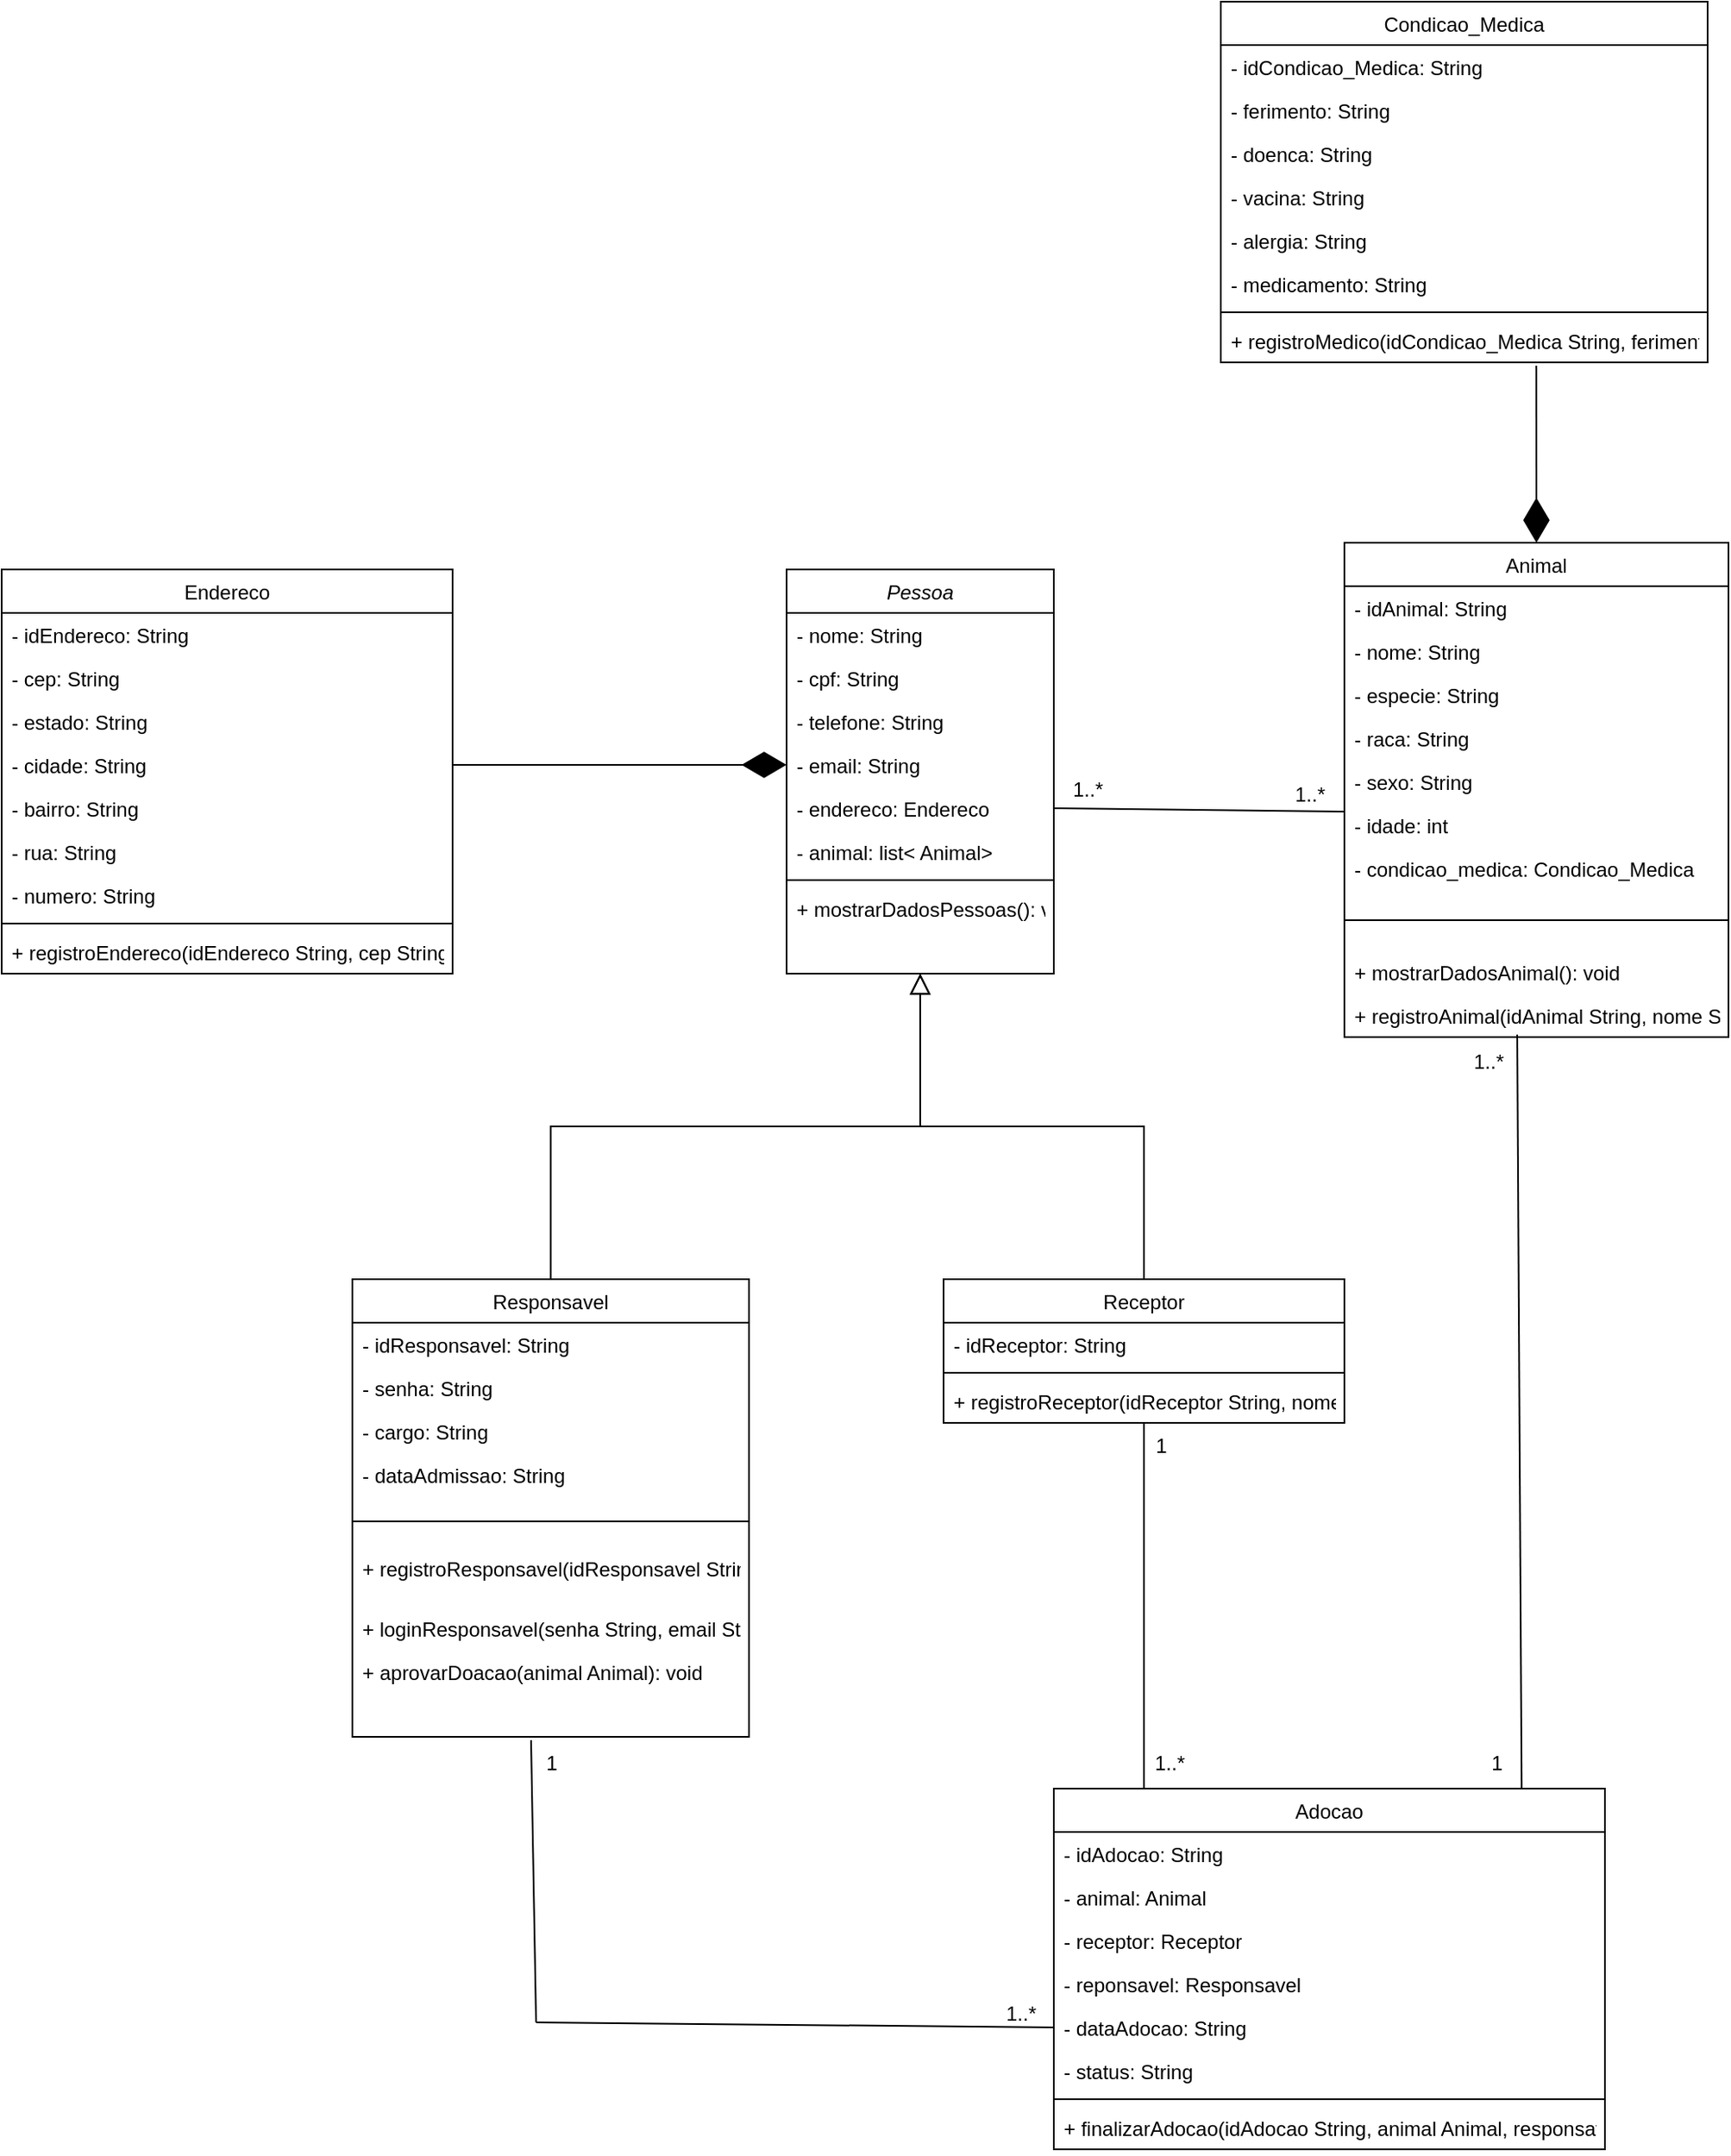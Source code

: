 <mxfile version="26.0.11">
  <diagram id="C5RBs43oDa-KdzZeNtuy" name="Page-1">
    <mxGraphModel grid="1" page="1" gridSize="10" guides="1" tooltips="1" connect="1" arrows="1" fold="1" pageScale="1" pageWidth="827" pageHeight="1169" math="0" shadow="0">
      <root>
        <mxCell id="WIyWlLk6GJQsqaUBKTNV-0" />
        <mxCell id="WIyWlLk6GJQsqaUBKTNV-1" parent="WIyWlLk6GJQsqaUBKTNV-0" />
        <mxCell id="zkfFHV4jXpPFQw0GAbJ--0" value="Pessoa" style="swimlane;fontStyle=2;align=center;verticalAlign=top;childLayout=stackLayout;horizontal=1;startSize=26;horizontalStack=0;resizeParent=1;resizeLast=0;collapsible=1;marginBottom=0;rounded=0;shadow=0;strokeWidth=1;" vertex="1" parent="WIyWlLk6GJQsqaUBKTNV-1">
          <mxGeometry x="200" y="90" width="160" height="242" as="geometry">
            <mxRectangle x="220" y="120" width="160" height="26" as="alternateBounds" />
          </mxGeometry>
        </mxCell>
        <mxCell id="zkfFHV4jXpPFQw0GAbJ--1" value="- nome: String" style="text;align=left;verticalAlign=top;spacingLeft=4;spacingRight=4;overflow=hidden;rotatable=0;points=[[0,0.5],[1,0.5]];portConstraint=eastwest;" vertex="1" parent="zkfFHV4jXpPFQw0GAbJ--0">
          <mxGeometry y="26" width="160" height="26" as="geometry" />
        </mxCell>
        <mxCell id="QT39vf-UIsGf75uR54RS-29" value="- cpf: String" style="text;align=left;verticalAlign=top;spacingLeft=4;spacingRight=4;overflow=hidden;rotatable=0;points=[[0,0.5],[1,0.5]];portConstraint=eastwest;rounded=0;shadow=0;html=0;" vertex="1" parent="zkfFHV4jXpPFQw0GAbJ--0">
          <mxGeometry y="52" width="160" height="26" as="geometry" />
        </mxCell>
        <mxCell id="zkfFHV4jXpPFQw0GAbJ--2" value="- telefone: String" style="text;align=left;verticalAlign=top;spacingLeft=4;spacingRight=4;overflow=hidden;rotatable=0;points=[[0,0.5],[1,0.5]];portConstraint=eastwest;rounded=0;shadow=0;html=0;" vertex="1" parent="zkfFHV4jXpPFQw0GAbJ--0">
          <mxGeometry y="78" width="160" height="26" as="geometry" />
        </mxCell>
        <mxCell id="zkfFHV4jXpPFQw0GAbJ--3" value="- email: String" style="text;align=left;verticalAlign=top;spacingLeft=4;spacingRight=4;overflow=hidden;rotatable=0;points=[[0,0.5],[1,0.5]];portConstraint=eastwest;rounded=0;shadow=0;html=0;" vertex="1" parent="zkfFHV4jXpPFQw0GAbJ--0">
          <mxGeometry y="104" width="160" height="26" as="geometry" />
        </mxCell>
        <mxCell id="9Z2bEuurKF40P3JZWGjA-0" value="- endereco: Endereco" style="text;align=left;verticalAlign=top;spacingLeft=4;spacingRight=4;overflow=hidden;rotatable=0;points=[[0,0.5],[1,0.5]];portConstraint=eastwest;rounded=0;shadow=0;html=0;" vertex="1" parent="zkfFHV4jXpPFQw0GAbJ--0">
          <mxGeometry y="130" width="160" height="26" as="geometry" />
        </mxCell>
        <mxCell id="QT39vf-UIsGf75uR54RS-1" value="- animal: list&lt; Animal&gt;" style="text;align=left;verticalAlign=top;spacingLeft=4;spacingRight=4;overflow=hidden;rotatable=0;points=[[0,0.5],[1,0.5]];portConstraint=eastwest;rounded=0;shadow=0;html=0;" vertex="1" parent="zkfFHV4jXpPFQw0GAbJ--0">
          <mxGeometry y="156" width="160" height="26" as="geometry" />
        </mxCell>
        <mxCell id="zkfFHV4jXpPFQw0GAbJ--4" value="" style="line;html=1;strokeWidth=1;align=left;verticalAlign=middle;spacingTop=-1;spacingLeft=3;spacingRight=3;rotatable=0;labelPosition=right;points=[];portConstraint=eastwest;" vertex="1" parent="zkfFHV4jXpPFQw0GAbJ--0">
          <mxGeometry y="182" width="160" height="8" as="geometry" />
        </mxCell>
        <mxCell id="YMWGWKalasAjN-4WCuck-0" value="+ mostrarDadosPessoas(): void" style="text;align=left;verticalAlign=top;spacingLeft=4;spacingRight=4;overflow=hidden;rotatable=0;points=[[0,0.5],[1,0.5]];portConstraint=eastwest;" vertex="1" parent="zkfFHV4jXpPFQw0GAbJ--0">
          <mxGeometry y="190" width="160" height="26" as="geometry" />
        </mxCell>
        <mxCell id="zkfFHV4jXpPFQw0GAbJ--6" value="Responsavel" style="swimlane;fontStyle=0;align=center;verticalAlign=top;childLayout=stackLayout;horizontal=1;startSize=26;horizontalStack=0;resizeParent=1;resizeLast=0;collapsible=1;marginBottom=0;rounded=0;shadow=0;strokeWidth=1;" vertex="1" parent="WIyWlLk6GJQsqaUBKTNV-1">
          <mxGeometry x="-60" y="515" width="237.5" height="274" as="geometry">
            <mxRectangle x="130" y="380" width="160" height="26" as="alternateBounds" />
          </mxGeometry>
        </mxCell>
        <mxCell id="kYfLX-FjjKiQMrZhyem9-5" value="- idResponsavel: String" style="text;align=left;verticalAlign=top;spacingLeft=4;spacingRight=4;overflow=hidden;rotatable=0;points=[[0,0.5],[1,0.5]];portConstraint=eastwest;" vertex="1" parent="zkfFHV4jXpPFQw0GAbJ--6">
          <mxGeometry y="26" width="237.5" height="26" as="geometry" />
        </mxCell>
        <mxCell id="kYfLX-FjjKiQMrZhyem9-8" value="- senha: String" style="text;align=left;verticalAlign=top;spacingLeft=4;spacingRight=4;overflow=hidden;rotatable=0;points=[[0,0.5],[1,0.5]];portConstraint=eastwest;" vertex="1" parent="zkfFHV4jXpPFQw0GAbJ--6">
          <mxGeometry y="52" width="237.5" height="26" as="geometry" />
        </mxCell>
        <mxCell id="YMWGWKalasAjN-4WCuck-5" value="- cargo: String" style="text;align=left;verticalAlign=top;spacingLeft=4;spacingRight=4;overflow=hidden;rotatable=0;points=[[0,0.5],[1,0.5]];portConstraint=eastwest;" vertex="1" parent="zkfFHV4jXpPFQw0GAbJ--6">
          <mxGeometry y="78" width="237.5" height="26" as="geometry" />
        </mxCell>
        <mxCell id="YMWGWKalasAjN-4WCuck-6" value="- dataAdmissao: String" style="text;align=left;verticalAlign=top;spacingLeft=4;spacingRight=4;overflow=hidden;rotatable=0;points=[[0,0.5],[1,0.5]];portConstraint=eastwest;" vertex="1" parent="zkfFHV4jXpPFQw0GAbJ--6">
          <mxGeometry y="104" width="237.5" height="26" as="geometry" />
        </mxCell>
        <mxCell id="zkfFHV4jXpPFQw0GAbJ--9" value="" style="line;html=1;strokeWidth=1;align=left;verticalAlign=middle;spacingTop=-1;spacingLeft=3;spacingRight=3;rotatable=0;labelPosition=right;points=[];portConstraint=eastwest;" vertex="1" parent="zkfFHV4jXpPFQw0GAbJ--6">
          <mxGeometry y="130" width="237.5" height="30" as="geometry" />
        </mxCell>
        <mxCell id="iggTHyTk09YrWUGzFGei-0" value="+ registroResponsavel(idResponsavel String, senha String nome String, cpf String, telefone String, email String, endereco String, animal Animal, cargo String, dataAdmissao String): String" style="text;align=left;verticalAlign=top;spacingLeft=4;spacingRight=4;overflow=hidden;rotatable=0;points=[[0,0.5],[1,0.5]];portConstraint=eastwest;" vertex="1" parent="zkfFHV4jXpPFQw0GAbJ--6">
          <mxGeometry y="160" width="237.5" height="36" as="geometry" />
        </mxCell>
        <mxCell id="kYfLX-FjjKiQMrZhyem9-7" value="+ loginResponsavel(senha String, email String): void" style="text;align=left;verticalAlign=top;spacingLeft=4;spacingRight=4;overflow=hidden;rotatable=0;points=[[0,0.5],[1,0.5]];portConstraint=eastwest;" vertex="1" parent="zkfFHV4jXpPFQw0GAbJ--6">
          <mxGeometry y="196" width="237.5" height="26" as="geometry" />
        </mxCell>
        <mxCell id="e-tE2XDK8XugVFlL334Y-2" value="+ aprovarDoacao(animal Animal): void" style="text;align=left;verticalAlign=top;spacingLeft=4;spacingRight=4;overflow=hidden;rotatable=0;points=[[0,0.5],[1,0.5]];portConstraint=eastwest;" vertex="1" parent="zkfFHV4jXpPFQw0GAbJ--6">
          <mxGeometry y="222" width="237.5" height="26" as="geometry" />
        </mxCell>
        <mxCell id="zkfFHV4jXpPFQw0GAbJ--12" value="" style="endArrow=block;endSize=10;endFill=0;shadow=0;strokeWidth=1;rounded=0;curved=0;edgeStyle=elbowEdgeStyle;elbow=vertical;" edge="1" parent="WIyWlLk6GJQsqaUBKTNV-1" source="zkfFHV4jXpPFQw0GAbJ--6" target="zkfFHV4jXpPFQw0GAbJ--0">
          <mxGeometry width="160" relative="1" as="geometry">
            <mxPoint x="200" y="203" as="sourcePoint" />
            <mxPoint x="200" y="203" as="targetPoint" />
          </mxGeometry>
        </mxCell>
        <mxCell id="zkfFHV4jXpPFQw0GAbJ--13" value="Receptor" style="swimlane;fontStyle=0;align=center;verticalAlign=top;childLayout=stackLayout;horizontal=1;startSize=26;horizontalStack=0;resizeParent=1;resizeLast=0;collapsible=1;marginBottom=0;rounded=0;shadow=0;strokeWidth=1;" vertex="1" parent="WIyWlLk6GJQsqaUBKTNV-1">
          <mxGeometry x="294" y="515" width="240" height="86" as="geometry">
            <mxRectangle x="340" y="380" width="170" height="26" as="alternateBounds" />
          </mxGeometry>
        </mxCell>
        <mxCell id="kYfLX-FjjKiQMrZhyem9-9" value="- idReceptor: String" style="text;align=left;verticalAlign=top;spacingLeft=4;spacingRight=4;overflow=hidden;rotatable=0;points=[[0,0.5],[1,0.5]];portConstraint=eastwest;" vertex="1" parent="zkfFHV4jXpPFQw0GAbJ--13">
          <mxGeometry y="26" width="240" height="26" as="geometry" />
        </mxCell>
        <mxCell id="zkfFHV4jXpPFQw0GAbJ--15" value="" style="line;html=1;strokeWidth=1;align=left;verticalAlign=middle;spacingTop=-1;spacingLeft=3;spacingRight=3;rotatable=0;labelPosition=right;points=[];portConstraint=eastwest;" vertex="1" parent="zkfFHV4jXpPFQw0GAbJ--13">
          <mxGeometry y="52" width="240" height="8" as="geometry" />
        </mxCell>
        <mxCell id="QT39vf-UIsGf75uR54RS-3" value="+ registroReceptor(idReceptor String, nome String, cpf String, telefone String, email String, endereco Endereco, animal Animal): String" style="text;align=left;verticalAlign=top;spacingLeft=4;spacingRight=4;overflow=hidden;rotatable=0;points=[[0,0.5],[1,0.5]];portConstraint=eastwest;" vertex="1" parent="zkfFHV4jXpPFQw0GAbJ--13">
          <mxGeometry y="60" width="240" height="26" as="geometry" />
        </mxCell>
        <mxCell id="zkfFHV4jXpPFQw0GAbJ--16" value="" style="endArrow=block;endSize=10;endFill=0;shadow=0;strokeWidth=1;rounded=0;curved=0;edgeStyle=elbowEdgeStyle;elbow=vertical;" edge="1" parent="WIyWlLk6GJQsqaUBKTNV-1" source="zkfFHV4jXpPFQw0GAbJ--13" target="zkfFHV4jXpPFQw0GAbJ--0">
          <mxGeometry width="160" relative="1" as="geometry">
            <mxPoint x="210" y="373" as="sourcePoint" />
            <mxPoint x="310" y="271" as="targetPoint" />
          </mxGeometry>
        </mxCell>
        <mxCell id="9Z2bEuurKF40P3JZWGjA-1" value="Endereco" style="swimlane;fontStyle=0;align=center;verticalAlign=top;childLayout=stackLayout;horizontal=1;startSize=26;horizontalStack=0;resizeParent=1;resizeLast=0;collapsible=1;marginBottom=0;rounded=0;shadow=0;strokeWidth=1;" vertex="1" parent="WIyWlLk6GJQsqaUBKTNV-1">
          <mxGeometry x="-270" y="90" width="270" height="242" as="geometry">
            <mxRectangle x="220" y="120" width="160" height="26" as="alternateBounds" />
          </mxGeometry>
        </mxCell>
        <mxCell id="kYfLX-FjjKiQMrZhyem9-4" value="- idEndereco: String" style="text;align=left;verticalAlign=top;spacingLeft=4;spacingRight=4;overflow=hidden;rotatable=0;points=[[0,0.5],[1,0.5]];portConstraint=eastwest;" vertex="1" parent="9Z2bEuurKF40P3JZWGjA-1">
          <mxGeometry y="26" width="270" height="26" as="geometry" />
        </mxCell>
        <mxCell id="9Z2bEuurKF40P3JZWGjA-2" value="- cep: String" style="text;align=left;verticalAlign=top;spacingLeft=4;spacingRight=4;overflow=hidden;rotatable=0;points=[[0,0.5],[1,0.5]];portConstraint=eastwest;" vertex="1" parent="9Z2bEuurKF40P3JZWGjA-1">
          <mxGeometry y="52" width="270" height="26" as="geometry" />
        </mxCell>
        <mxCell id="9Z2bEuurKF40P3JZWGjA-3" value="- estado: String" style="text;align=left;verticalAlign=top;spacingLeft=4;spacingRight=4;overflow=hidden;rotatable=0;points=[[0,0.5],[1,0.5]];portConstraint=eastwest;rounded=0;shadow=0;html=0;" vertex="1" parent="9Z2bEuurKF40P3JZWGjA-1">
          <mxGeometry y="78" width="270" height="26" as="geometry" />
        </mxCell>
        <mxCell id="9Z2bEuurKF40P3JZWGjA-4" value="- cidade: String" style="text;align=left;verticalAlign=top;spacingLeft=4;spacingRight=4;overflow=hidden;rotatable=0;points=[[0,0.5],[1,0.5]];portConstraint=eastwest;rounded=0;shadow=0;html=0;" vertex="1" parent="9Z2bEuurKF40P3JZWGjA-1">
          <mxGeometry y="104" width="270" height="26" as="geometry" />
        </mxCell>
        <mxCell id="9Z2bEuurKF40P3JZWGjA-5" value="- bairro: String" style="text;align=left;verticalAlign=top;spacingLeft=4;spacingRight=4;overflow=hidden;rotatable=0;points=[[0,0.5],[1,0.5]];portConstraint=eastwest;rounded=0;shadow=0;html=0;" vertex="1" parent="9Z2bEuurKF40P3JZWGjA-1">
          <mxGeometry y="130" width="270" height="26" as="geometry" />
        </mxCell>
        <mxCell id="9Z2bEuurKF40P3JZWGjA-9" value="- rua: String" style="text;align=left;verticalAlign=top;spacingLeft=4;spacingRight=4;overflow=hidden;rotatable=0;points=[[0,0.5],[1,0.5]];portConstraint=eastwest;rounded=0;shadow=0;html=0;" vertex="1" parent="9Z2bEuurKF40P3JZWGjA-1">
          <mxGeometry y="156" width="270" height="26" as="geometry" />
        </mxCell>
        <mxCell id="9Z2bEuurKF40P3JZWGjA-8" value="- numero: String" style="text;align=left;verticalAlign=top;spacingLeft=4;spacingRight=4;overflow=hidden;rotatable=0;points=[[0,0.5],[1,0.5]];portConstraint=eastwest;rounded=0;shadow=0;html=0;" vertex="1" parent="9Z2bEuurKF40P3JZWGjA-1">
          <mxGeometry y="182" width="270" height="26" as="geometry" />
        </mxCell>
        <mxCell id="9Z2bEuurKF40P3JZWGjA-6" value="" style="line;html=1;strokeWidth=1;align=left;verticalAlign=middle;spacingTop=-1;spacingLeft=3;spacingRight=3;rotatable=0;labelPosition=right;points=[];portConstraint=eastwest;" vertex="1" parent="9Z2bEuurKF40P3JZWGjA-1">
          <mxGeometry y="208" width="270" height="8" as="geometry" />
        </mxCell>
        <mxCell id="fqZLniDybHsy3nGuwGGw-1" value="+ registroEndereco(idEndereco String, cep String, estado String, cidade String, bairro String, rua String, numero String): String" style="text;align=left;verticalAlign=top;spacingLeft=4;spacingRight=4;overflow=hidden;rotatable=0;points=[[0,0.5],[1,0.5]];portConstraint=eastwest;" vertex="1" parent="9Z2bEuurKF40P3JZWGjA-1">
          <mxGeometry y="216" width="270" height="26" as="geometry" />
        </mxCell>
        <mxCell id="9Z2bEuurKF40P3JZWGjA-10" value="" style="endArrow=diamondThin;endFill=1;endSize=24;html=1;rounded=0;" edge="1" parent="WIyWlLk6GJQsqaUBKTNV-1" source="9Z2bEuurKF40P3JZWGjA-4" target="zkfFHV4jXpPFQw0GAbJ--3">
          <mxGeometry width="160" relative="1" as="geometry">
            <mxPoint x="40" y="210" as="sourcePoint" />
            <mxPoint x="200" y="210" as="targetPoint" />
          </mxGeometry>
        </mxCell>
        <mxCell id="QT39vf-UIsGf75uR54RS-4" value="Animal" style="swimlane;fontStyle=0;align=center;verticalAlign=top;childLayout=stackLayout;horizontal=1;startSize=26;horizontalStack=0;resizeParent=1;resizeLast=0;collapsible=1;marginBottom=0;rounded=0;shadow=0;strokeWidth=1;" vertex="1" parent="WIyWlLk6GJQsqaUBKTNV-1">
          <mxGeometry x="534" y="74" width="230" height="296" as="geometry">
            <mxRectangle x="220" y="120" width="160" height="26" as="alternateBounds" />
          </mxGeometry>
        </mxCell>
        <mxCell id="kYfLX-FjjKiQMrZhyem9-10" value="- idAnimal: String" style="text;align=left;verticalAlign=top;spacingLeft=4;spacingRight=4;overflow=hidden;rotatable=0;points=[[0,0.5],[1,0.5]];portConstraint=eastwest;" vertex="1" parent="QT39vf-UIsGf75uR54RS-4">
          <mxGeometry y="26" width="230" height="26" as="geometry" />
        </mxCell>
        <mxCell id="QT39vf-UIsGf75uR54RS-5" value="- nome: String" style="text;align=left;verticalAlign=top;spacingLeft=4;spacingRight=4;overflow=hidden;rotatable=0;points=[[0,0.5],[1,0.5]];portConstraint=eastwest;" vertex="1" parent="QT39vf-UIsGf75uR54RS-4">
          <mxGeometry y="52" width="230" height="26" as="geometry" />
        </mxCell>
        <mxCell id="QT39vf-UIsGf75uR54RS-6" value="- especie: String" style="text;align=left;verticalAlign=top;spacingLeft=4;spacingRight=4;overflow=hidden;rotatable=0;points=[[0,0.5],[1,0.5]];portConstraint=eastwest;rounded=0;shadow=0;html=0;" vertex="1" parent="QT39vf-UIsGf75uR54RS-4">
          <mxGeometry y="78" width="230" height="26" as="geometry" />
        </mxCell>
        <mxCell id="QT39vf-UIsGf75uR54RS-7" value="- raca: String" style="text;align=left;verticalAlign=top;spacingLeft=4;spacingRight=4;overflow=hidden;rotatable=0;points=[[0,0.5],[1,0.5]];portConstraint=eastwest;rounded=0;shadow=0;html=0;" vertex="1" parent="QT39vf-UIsGf75uR54RS-4">
          <mxGeometry y="104" width="230" height="26" as="geometry" />
        </mxCell>
        <mxCell id="QT39vf-UIsGf75uR54RS-30" value="- sexo: String" style="text;align=left;verticalAlign=top;spacingLeft=4;spacingRight=4;overflow=hidden;rotatable=0;points=[[0,0.5],[1,0.5]];portConstraint=eastwest;rounded=0;shadow=0;html=0;" vertex="1" parent="QT39vf-UIsGf75uR54RS-4">
          <mxGeometry y="130" width="230" height="26" as="geometry" />
        </mxCell>
        <mxCell id="QT39vf-UIsGf75uR54RS-19" value="- idade: int" style="text;align=left;verticalAlign=top;spacingLeft=4;spacingRight=4;overflow=hidden;rotatable=0;points=[[0,0.5],[1,0.5]];portConstraint=eastwest;rounded=0;shadow=0;html=0;" vertex="1" parent="QT39vf-UIsGf75uR54RS-4">
          <mxGeometry y="156" width="230" height="26" as="geometry" />
        </mxCell>
        <mxCell id="QT39vf-UIsGf75uR54RS-28" value="- condicao_medica: Condicao_Medica" style="text;align=left;verticalAlign=top;spacingLeft=4;spacingRight=4;overflow=hidden;rotatable=0;points=[[0,0.5],[1,0.5]];portConstraint=eastwest;rounded=0;shadow=0;html=0;" vertex="1" parent="QT39vf-UIsGf75uR54RS-4">
          <mxGeometry y="182" width="230" height="26" as="geometry" />
        </mxCell>
        <mxCell id="QT39vf-UIsGf75uR54RS-10" value="" style="line;html=1;strokeWidth=1;align=left;verticalAlign=middle;spacingTop=-1;spacingLeft=3;spacingRight=3;rotatable=0;labelPosition=right;points=[];portConstraint=eastwest;" vertex="1" parent="QT39vf-UIsGf75uR54RS-4">
          <mxGeometry y="208" width="230" height="36" as="geometry" />
        </mxCell>
        <mxCell id="YMWGWKalasAjN-4WCuck-1" value="+ mostrarDadosAnimal(): void" style="text;align=left;verticalAlign=top;spacingLeft=4;spacingRight=4;overflow=hidden;rotatable=0;points=[[0,0.5],[1,0.5]];portConstraint=eastwest;" vertex="1" parent="QT39vf-UIsGf75uR54RS-4">
          <mxGeometry y="244" width="230" height="26" as="geometry" />
        </mxCell>
        <mxCell id="e-tE2XDK8XugVFlL334Y-1" value="+ registroAnimal(idAnimal String, nome String especie String, raca String, sexo String, idade String, condicao_medica Condicao_Medica): String" style="text;align=left;verticalAlign=top;spacingLeft=4;spacingRight=4;overflow=hidden;rotatable=0;points=[[0,0.5],[1,0.5]];portConstraint=eastwest;" vertex="1" parent="QT39vf-UIsGf75uR54RS-4">
          <mxGeometry y="270" width="230" height="26" as="geometry" />
        </mxCell>
        <mxCell id="QT39vf-UIsGf75uR54RS-14" value="" style="endArrow=none;html=1;rounded=0;exitX=1;exitY=0.5;exitDx=0;exitDy=0;entryX=0;entryY=0.192;entryDx=0;entryDy=0;entryPerimeter=0;" edge="1" parent="WIyWlLk6GJQsqaUBKTNV-1" source="9Z2bEuurKF40P3JZWGjA-0" target="QT39vf-UIsGf75uR54RS-19">
          <mxGeometry width="50" height="50" relative="1" as="geometry">
            <mxPoint x="580" y="450" as="sourcePoint" />
            <mxPoint x="550" y="237" as="targetPoint" />
          </mxGeometry>
        </mxCell>
        <mxCell id="QT39vf-UIsGf75uR54RS-17" value="1..*" style="text;html=1;align=center;verticalAlign=middle;resizable=0;points=[];autosize=1;strokeColor=none;fillColor=none;" vertex="1" parent="WIyWlLk6GJQsqaUBKTNV-1">
          <mxGeometry x="492.5" y="210" width="40" height="30" as="geometry" />
        </mxCell>
        <mxCell id="QT39vf-UIsGf75uR54RS-20" value="Condicao_Medica" style="swimlane;fontStyle=0;align=center;verticalAlign=top;childLayout=stackLayout;horizontal=1;startSize=26;horizontalStack=0;resizeParent=1;resizeLast=0;collapsible=1;marginBottom=0;rounded=0;shadow=0;strokeWidth=1;" vertex="1" parent="WIyWlLk6GJQsqaUBKTNV-1">
          <mxGeometry x="460" y="-250" width="291.5" height="216" as="geometry">
            <mxRectangle x="220" y="120" width="160" height="26" as="alternateBounds" />
          </mxGeometry>
        </mxCell>
        <mxCell id="u-O6aWuQqDb-V-vWQGkM-0" value="- idCondicao_Medica: String" style="text;align=left;verticalAlign=top;spacingLeft=4;spacingRight=4;overflow=hidden;rotatable=0;points=[[0,0.5],[1,0.5]];portConstraint=eastwest;" vertex="1" parent="QT39vf-UIsGf75uR54RS-20">
          <mxGeometry y="26" width="291.5" height="26" as="geometry" />
        </mxCell>
        <mxCell id="QT39vf-UIsGf75uR54RS-21" value="- ferimento: String" style="text;align=left;verticalAlign=top;spacingLeft=4;spacingRight=4;overflow=hidden;rotatable=0;points=[[0,0.5],[1,0.5]];portConstraint=eastwest;" vertex="1" parent="QT39vf-UIsGf75uR54RS-20">
          <mxGeometry y="52" width="291.5" height="26" as="geometry" />
        </mxCell>
        <mxCell id="QT39vf-UIsGf75uR54RS-22" value="- doenca: String" style="text;align=left;verticalAlign=top;spacingLeft=4;spacingRight=4;overflow=hidden;rotatable=0;points=[[0,0.5],[1,0.5]];portConstraint=eastwest;rounded=0;shadow=0;html=0;" vertex="1" parent="QT39vf-UIsGf75uR54RS-20">
          <mxGeometry y="78" width="291.5" height="26" as="geometry" />
        </mxCell>
        <mxCell id="QT39vf-UIsGf75uR54RS-23" value="- vacina: String" style="text;align=left;verticalAlign=top;spacingLeft=4;spacingRight=4;overflow=hidden;rotatable=0;points=[[0,0.5],[1,0.5]];portConstraint=eastwest;rounded=0;shadow=0;html=0;" vertex="1" parent="QT39vf-UIsGf75uR54RS-20">
          <mxGeometry y="104" width="291.5" height="26" as="geometry" />
        </mxCell>
        <mxCell id="YMWGWKalasAjN-4WCuck-4" value="- alergia: String" style="text;align=left;verticalAlign=top;spacingLeft=4;spacingRight=4;overflow=hidden;rotatable=0;points=[[0,0.5],[1,0.5]];portConstraint=eastwest;rounded=0;shadow=0;html=0;" vertex="1" parent="QT39vf-UIsGf75uR54RS-20">
          <mxGeometry y="130" width="291.5" height="26" as="geometry" />
        </mxCell>
        <mxCell id="QT39vf-UIsGf75uR54RS-32" value="- medicamento: String" style="text;align=left;verticalAlign=top;spacingLeft=4;spacingRight=4;overflow=hidden;rotatable=0;points=[[0,0.5],[1,0.5]];portConstraint=eastwest;rounded=0;shadow=0;html=0;" vertex="1" parent="QT39vf-UIsGf75uR54RS-20">
          <mxGeometry y="156" width="291.5" height="26" as="geometry" />
        </mxCell>
        <mxCell id="QT39vf-UIsGf75uR54RS-33" value="" style="line;html=1;strokeWidth=1;align=left;verticalAlign=middle;spacingTop=-1;spacingLeft=3;spacingRight=3;rotatable=0;labelPosition=right;points=[];portConstraint=eastwest;" vertex="1" parent="QT39vf-UIsGf75uR54RS-20">
          <mxGeometry y="182" width="291.5" height="8" as="geometry" />
        </mxCell>
        <mxCell id="e-tE2XDK8XugVFlL334Y-3" value="+ registroMedico(idCondicao_Medica String, ferimento String, doeca String, vacina String, alergia String, medicamento String): String" style="text;align=left;verticalAlign=top;spacingLeft=4;spacingRight=4;overflow=hidden;rotatable=0;points=[[0,0.5],[1,0.5]];portConstraint=eastwest;" vertex="1" parent="QT39vf-UIsGf75uR54RS-20">
          <mxGeometry y="190" width="291.5" height="26" as="geometry" />
        </mxCell>
        <mxCell id="QT39vf-UIsGf75uR54RS-27" value="" style="endArrow=diamondThin;endFill=1;endSize=24;html=1;rounded=0;entryX=0.5;entryY=0;entryDx=0;entryDy=0;exitX=0.648;exitY=1.077;exitDx=0;exitDy=0;exitPerimeter=0;" edge="1" parent="WIyWlLk6GJQsqaUBKTNV-1" source="e-tE2XDK8XugVFlL334Y-3" target="QT39vf-UIsGf75uR54RS-4">
          <mxGeometry width="160" relative="1" as="geometry">
            <mxPoint x="620" as="sourcePoint" />
            <mxPoint x="740" y="30" as="targetPoint" />
          </mxGeometry>
        </mxCell>
        <mxCell id="YMWGWKalasAjN-4WCuck-8" value="1..*" style="text;html=1;align=center;verticalAlign=middle;resizable=0;points=[];autosize=1;strokeColor=none;fillColor=none;" vertex="1" parent="WIyWlLk6GJQsqaUBKTNV-1">
          <mxGeometry x="360" y="207" width="40" height="30" as="geometry" />
        </mxCell>
        <mxCell id="YMWGWKalasAjN-4WCuck-9" value="" style="endArrow=none;html=1;rounded=0;entryX=0.108;entryY=0.033;entryDx=0;entryDy=0;entryPerimeter=0;" edge="1" parent="WIyWlLk6GJQsqaUBKTNV-1" target="YMWGWKalasAjN-4WCuck-25">
          <mxGeometry width="50" height="50" relative="1" as="geometry">
            <mxPoint x="50" y="960" as="sourcePoint" />
            <mxPoint x="40" y="789" as="targetPoint" />
          </mxGeometry>
        </mxCell>
        <mxCell id="YMWGWKalasAjN-4WCuck-10" value="" style="endArrow=none;html=1;rounded=0;entryX=0.5;entryY=1;entryDx=0;entryDy=0;" edge="1" parent="WIyWlLk6GJQsqaUBKTNV-1" target="zkfFHV4jXpPFQw0GAbJ--13">
          <mxGeometry width="50" height="50" relative="1" as="geometry">
            <mxPoint x="414" y="820" as="sourcePoint" />
            <mxPoint x="414" y="603" as="targetPoint" />
          </mxGeometry>
        </mxCell>
        <mxCell id="YMWGWKalasAjN-4WCuck-11" value="" style="endArrow=none;html=1;rounded=0;entryX=0.45;entryY=0.942;entryDx=0;entryDy=0;entryPerimeter=0;exitX=0.849;exitY=0.025;exitDx=0;exitDy=0;exitPerimeter=0;" edge="1" parent="WIyWlLk6GJQsqaUBKTNV-1" source="YMWGWKalasAjN-4WCuck-13" target="e-tE2XDK8XugVFlL334Y-1">
          <mxGeometry width="50" height="50" relative="1" as="geometry">
            <mxPoint x="638" y="690" as="sourcePoint" />
            <mxPoint x="640" y="400" as="targetPoint" />
          </mxGeometry>
        </mxCell>
        <mxCell id="YMWGWKalasAjN-4WCuck-13" value="Adocao" style="swimlane;fontStyle=0;align=center;verticalAlign=top;childLayout=stackLayout;horizontal=1;startSize=26;horizontalStack=0;resizeParent=1;resizeLast=0;collapsible=1;marginBottom=0;rounded=0;shadow=0;strokeWidth=1;" vertex="1" parent="WIyWlLk6GJQsqaUBKTNV-1">
          <mxGeometry x="360" y="820" width="330" height="216" as="geometry">
            <mxRectangle x="220" y="120" width="160" height="26" as="alternateBounds" />
          </mxGeometry>
        </mxCell>
        <mxCell id="YMWGWKalasAjN-4WCuck-14" value="- idAdocao: String" style="text;align=left;verticalAlign=top;spacingLeft=4;spacingRight=4;overflow=hidden;rotatable=0;points=[[0,0.5],[1,0.5]];portConstraint=eastwest;" vertex="1" parent="YMWGWKalasAjN-4WCuck-13">
          <mxGeometry y="26" width="330" height="26" as="geometry" />
        </mxCell>
        <mxCell id="YMWGWKalasAjN-4WCuck-15" value="- animal: Animal" style="text;align=left;verticalAlign=top;spacingLeft=4;spacingRight=4;overflow=hidden;rotatable=0;points=[[0,0.5],[1,0.5]];portConstraint=eastwest;rounded=0;shadow=0;html=0;" vertex="1" parent="YMWGWKalasAjN-4WCuck-13">
          <mxGeometry y="52" width="330" height="26" as="geometry" />
        </mxCell>
        <mxCell id="YMWGWKalasAjN-4WCuck-16" value="- receptor: Receptor" style="text;align=left;verticalAlign=top;spacingLeft=4;spacingRight=4;overflow=hidden;rotatable=0;points=[[0,0.5],[1,0.5]];portConstraint=eastwest;rounded=0;shadow=0;html=0;" vertex="1" parent="YMWGWKalasAjN-4WCuck-13">
          <mxGeometry y="78" width="330" height="26" as="geometry" />
        </mxCell>
        <mxCell id="YMWGWKalasAjN-4WCuck-17" value="- reponsavel: Responsavel" style="text;align=left;verticalAlign=top;spacingLeft=4;spacingRight=4;overflow=hidden;rotatable=0;points=[[0,0.5],[1,0.5]];portConstraint=eastwest;rounded=0;shadow=0;html=0;" vertex="1" parent="YMWGWKalasAjN-4WCuck-13">
          <mxGeometry y="104" width="330" height="26" as="geometry" />
        </mxCell>
        <mxCell id="YMWGWKalasAjN-4WCuck-18" value="- dataAdocao: String" style="text;align=left;verticalAlign=top;spacingLeft=4;spacingRight=4;overflow=hidden;rotatable=0;points=[[0,0.5],[1,0.5]];portConstraint=eastwest;rounded=0;shadow=0;html=0;" vertex="1" parent="YMWGWKalasAjN-4WCuck-13">
          <mxGeometry y="130" width="330" height="26" as="geometry" />
        </mxCell>
        <mxCell id="YMWGWKalasAjN-4WCuck-19" value="- status: String" style="text;align=left;verticalAlign=top;spacingLeft=4;spacingRight=4;overflow=hidden;rotatable=0;points=[[0,0.5],[1,0.5]];portConstraint=eastwest;rounded=0;shadow=0;html=0;" vertex="1" parent="YMWGWKalasAjN-4WCuck-13">
          <mxGeometry y="156" width="330" height="26" as="geometry" />
        </mxCell>
        <mxCell id="YMWGWKalasAjN-4WCuck-20" value="" style="line;html=1;strokeWidth=1;align=left;verticalAlign=middle;spacingTop=-1;spacingLeft=3;spacingRight=3;rotatable=0;labelPosition=right;points=[];portConstraint=eastwest;" vertex="1" parent="YMWGWKalasAjN-4WCuck-13">
          <mxGeometry y="182" width="330" height="8" as="geometry" />
        </mxCell>
        <mxCell id="YMWGWKalasAjN-4WCuck-21" value="+ finalizarAdocao(idAdocao String, animal Animal, responsavel Responsavel, receptor Receptor, dataAdocao String, status String): String" style="text;align=left;verticalAlign=top;spacingLeft=4;spacingRight=4;overflow=hidden;rotatable=0;points=[[0,0.5],[1,0.5]];portConstraint=eastwest;" vertex="1" parent="YMWGWKalasAjN-4WCuck-13">
          <mxGeometry y="190" width="330" height="26" as="geometry" />
        </mxCell>
        <mxCell id="YMWGWKalasAjN-4WCuck-22" value="" style="endArrow=none;html=1;rounded=0;entryX=0;entryY=0.5;entryDx=0;entryDy=0;" edge="1" parent="WIyWlLk6GJQsqaUBKTNV-1" target="YMWGWKalasAjN-4WCuck-18">
          <mxGeometry width="50" height="50" relative="1" as="geometry">
            <mxPoint x="50" y="960" as="sourcePoint" />
            <mxPoint x="280" y="920" as="targetPoint" />
          </mxGeometry>
        </mxCell>
        <mxCell id="YMWGWKalasAjN-4WCuck-23" value="1" style="text;html=1;align=center;verticalAlign=middle;resizable=0;points=[];autosize=1;strokeColor=none;fillColor=none;" vertex="1" parent="WIyWlLk6GJQsqaUBKTNV-1">
          <mxGeometry x="409" y="600" width="30" height="30" as="geometry" />
        </mxCell>
        <mxCell id="YMWGWKalasAjN-4WCuck-24" value="1..*" style="text;html=1;align=center;verticalAlign=middle;resizable=0;points=[];autosize=1;strokeColor=none;fillColor=none;" vertex="1" parent="WIyWlLk6GJQsqaUBKTNV-1">
          <mxGeometry x="409" y="790" width="40" height="30" as="geometry" />
        </mxCell>
        <mxCell id="YMWGWKalasAjN-4WCuck-25" value="1" style="text;html=1;align=center;verticalAlign=middle;resizable=0;points=[];autosize=1;strokeColor=none;fillColor=none;" vertex="1" parent="WIyWlLk6GJQsqaUBKTNV-1">
          <mxGeometry x="43.75" y="790" width="30" height="30" as="geometry" />
        </mxCell>
        <mxCell id="YMWGWKalasAjN-4WCuck-28" value="1" style="text;html=1;align=center;verticalAlign=middle;resizable=0;points=[];autosize=1;strokeColor=none;fillColor=none;" vertex="1" parent="WIyWlLk6GJQsqaUBKTNV-1">
          <mxGeometry x="610" y="790" width="30" height="30" as="geometry" />
        </mxCell>
        <mxCell id="kYfLX-FjjKiQMrZhyem9-0" value="1..*" style="text;html=1;align=center;verticalAlign=middle;resizable=0;points=[];autosize=1;strokeColor=none;fillColor=none;" vertex="1" parent="WIyWlLk6GJQsqaUBKTNV-1">
          <mxGeometry x="320" y="940" width="40" height="30" as="geometry" />
        </mxCell>
        <mxCell id="kYfLX-FjjKiQMrZhyem9-1" value="1..*" style="text;html=1;align=center;verticalAlign=middle;resizable=0;points=[];autosize=1;strokeColor=none;fillColor=none;" vertex="1" parent="WIyWlLk6GJQsqaUBKTNV-1">
          <mxGeometry x="600" y="370" width="40" height="30" as="geometry" />
        </mxCell>
      </root>
    </mxGraphModel>
  </diagram>
</mxfile>
